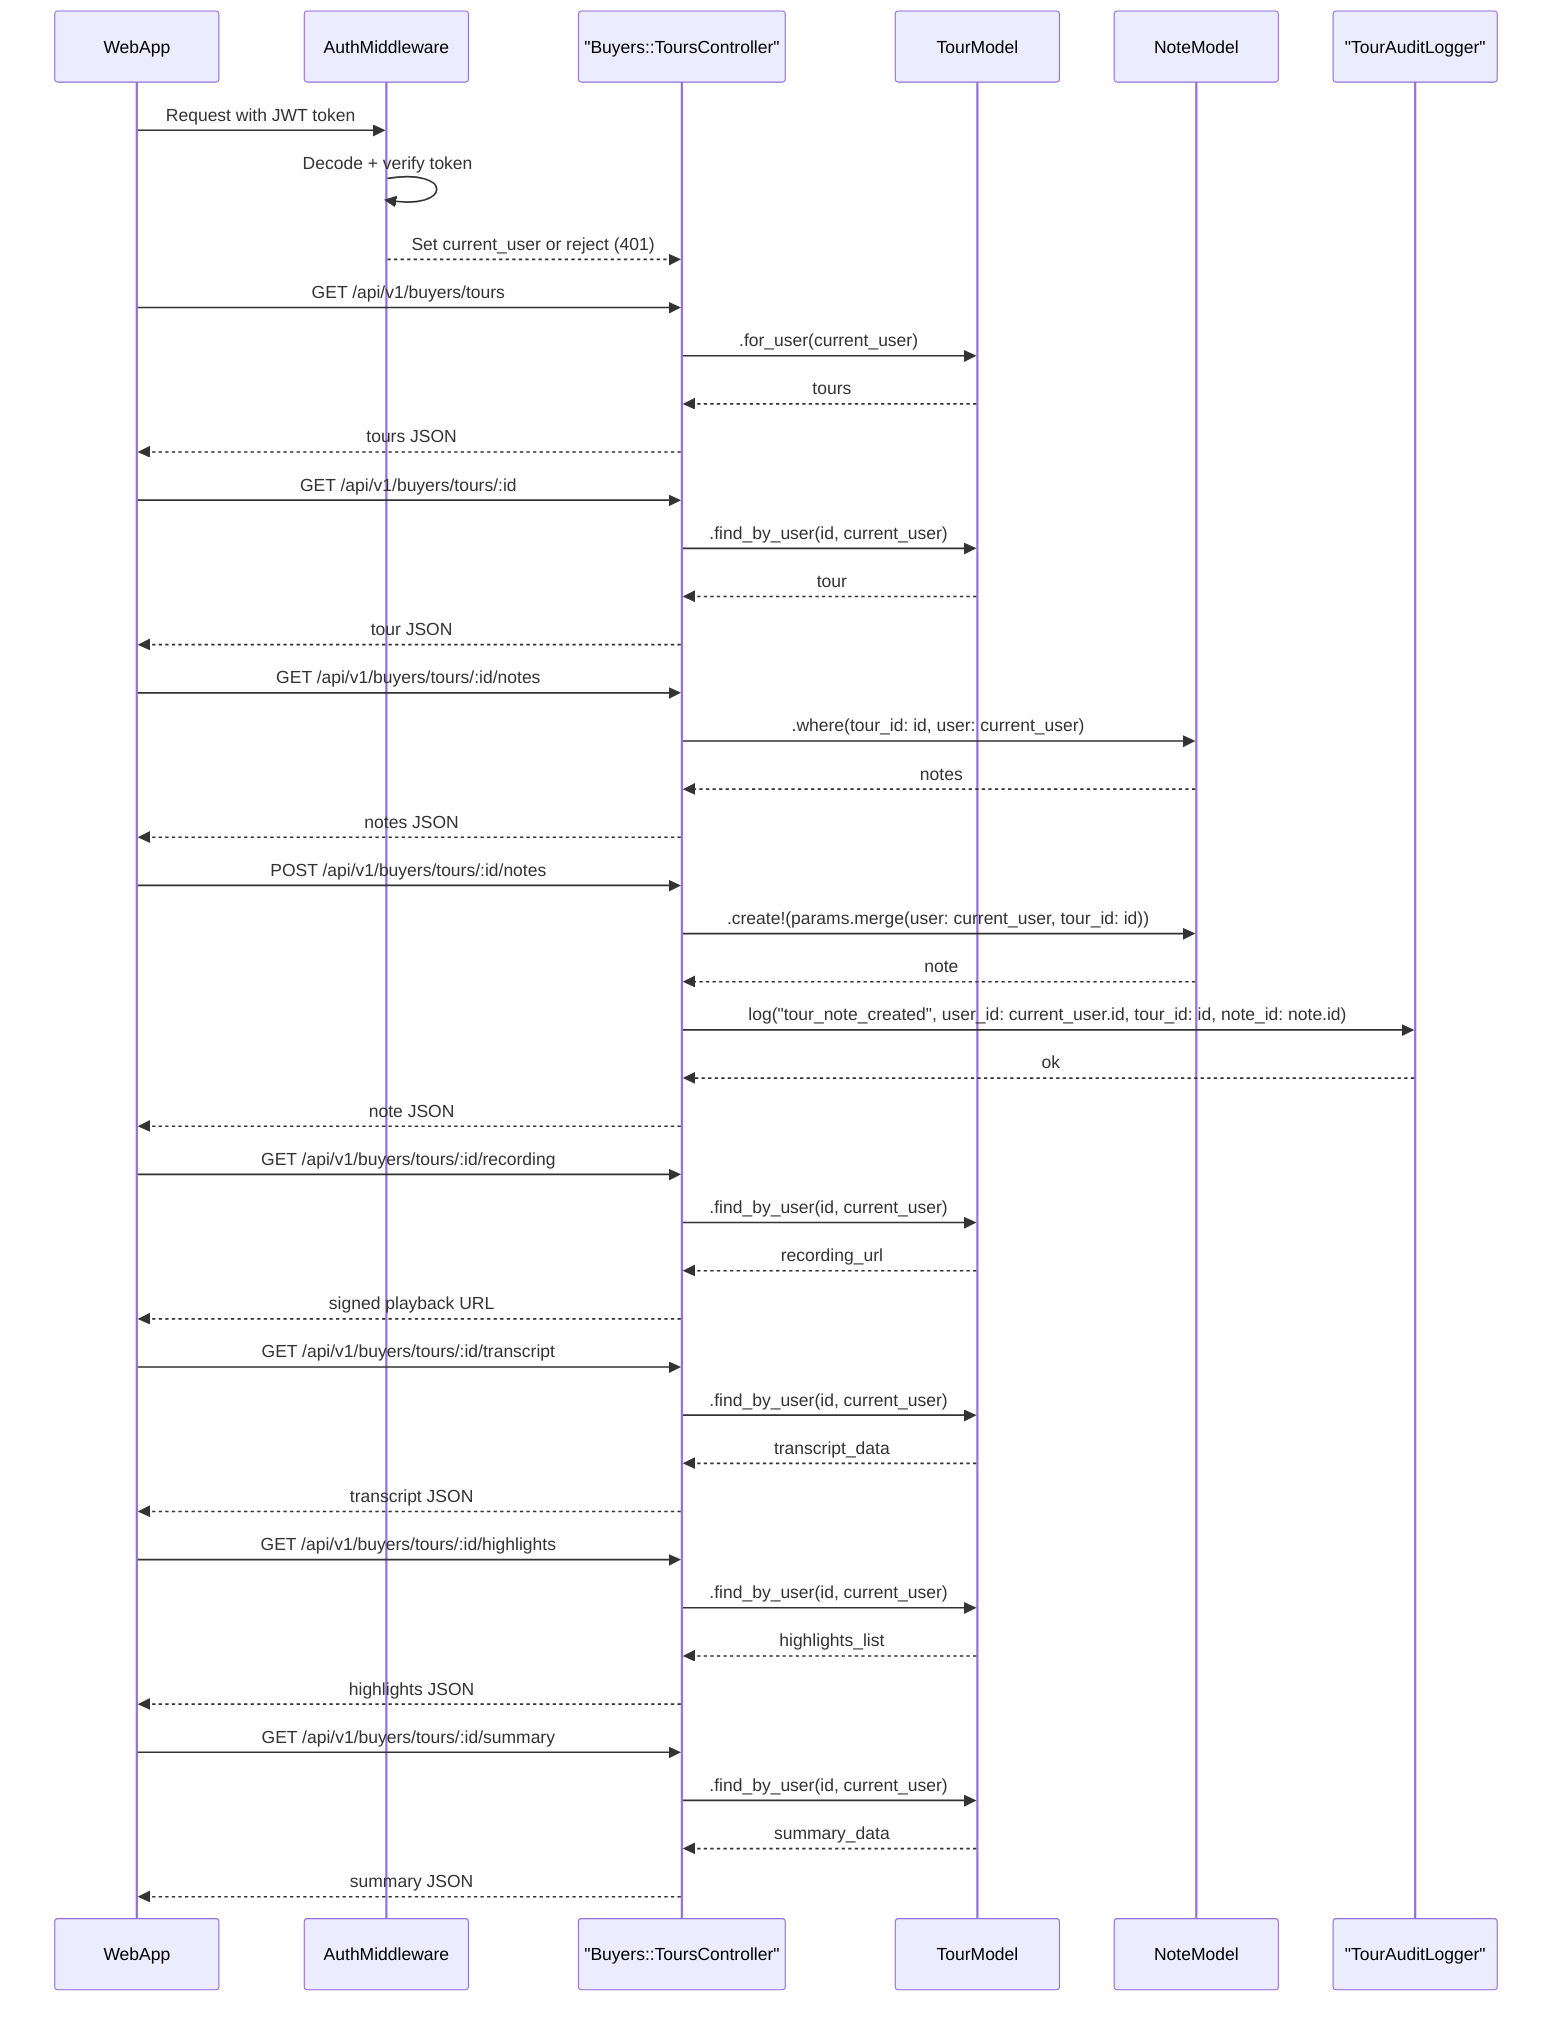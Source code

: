 sequenceDiagram
    participant WebApp
    participant Auth as AuthMiddleware
    participant BTAPI as "Buyers::ToursController"
    participant TourModel
    participant NoteModel
    participant Logger as "TourAuditLogger"

    %% Auth
    WebApp->>Auth: Request with JWT token
    Auth->>Auth: Decode + verify token
    Auth-->>BTAPI: Set current_user or reject (401)

    %% List tours
    WebApp->>BTAPI: GET /api/v1/buyers/tours
    BTAPI->>TourModel: .for_user(current_user)
    TourModel-->>BTAPI: tours
    BTAPI-->>WebApp: tours JSON

    %% Show tour
    WebApp->>BTAPI: GET /api/v1/buyers/tours/:id
    BTAPI->>TourModel: .find_by_user(id, current_user)
    TourModel-->>BTAPI: tour
    BTAPI-->>WebApp: tour JSON

    %% Get tour notes
    WebApp->>BTAPI: GET /api/v1/buyers/tours/:id/notes
    BTAPI->>NoteModel: .where(tour_id: id, user: current_user)
    NoteModel-->>BTAPI: notes
    BTAPI-->>WebApp: notes JSON

    %% Add tour note (CREATE — logged)
    WebApp->>BTAPI: POST /api/v1/buyers/tours/:id/notes
    BTAPI->>NoteModel: .create!(params.merge(user: current_user, tour_id: id))
    NoteModel-->>BTAPI: note
    BTAPI->>Logger: log("tour_note_created", user_id: current_user.id, tour_id: id, note_id: note.id)
    Logger-->>BTAPI: ok
    BTAPI-->>WebApp: note JSON

    %% Get recording
    WebApp->>BTAPI: GET /api/v1/buyers/tours/:id/recording
    BTAPI->>TourModel: .find_by_user(id, current_user)
    TourModel-->>BTAPI: recording_url
    BTAPI-->>WebApp: signed playback URL

    %% Get transcript
    WebApp->>BTAPI: GET /api/v1/buyers/tours/:id/transcript
    BTAPI->>TourModel: .find_by_user(id, current_user)
    TourModel-->>BTAPI: transcript_data
    BTAPI-->>WebApp: transcript JSON

    %% Get highlights
    WebApp->>BTAPI: GET /api/v1/buyers/tours/:id/highlights
    BTAPI->>TourModel: .find_by_user(id, current_user)
    TourModel-->>BTAPI: highlights_list
    BTAPI-->>WebApp: highlights JSON

    %% Get summary
    WebApp->>BTAPI: GET /api/v1/buyers/tours/:id/summary
    BTAPI->>TourModel: .find_by_user(id, current_user)
    TourModel-->>BTAPI: summary_data
    BTAPI-->>WebApp: summary JSON